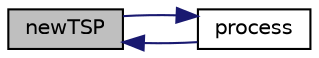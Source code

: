 digraph "newTSP"
{
  edge [fontname="Helvetica",fontsize="10",labelfontname="Helvetica",labelfontsize="10"];
  node [fontname="Helvetica",fontsize="10",shape=record];
  rankdir="LR";
  Node46 [label="newTSP",height=0.2,width=0.4,color="black", fillcolor="grey75", style="filled", fontcolor="black"];
  Node46 -> Node47 [dir="back",color="midnightblue",fontsize="10",style="solid",fontname="Helvetica"];
  Node47 [label="process",height=0.2,width=0.4,color="black", fillcolor="white", style="filled",URL="$TSP_8c.html#ae4db2dfa7618e51d731b9c714b611258"];
  Node47 -> Node46 [dir="back",color="midnightblue",fontsize="10",style="solid",fontname="Helvetica"];
}
